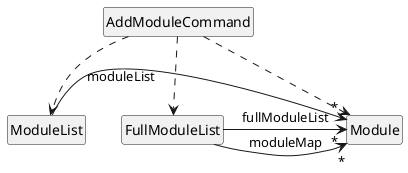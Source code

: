 @startuml
hide Circle
skinparam classAttributeIconSize 0

class Module
class ModuleList
class FullModuleList

ModuleList -> "*" Module : moduleList
FullModuleList -> "*" Module : fullModuleList
FullModuleList -> "*" Module : moduleMap

hide members

class AddModuleCommand
AddModuleCommand ..> Module
AddModuleCommand ..> ModuleList
AddModuleCommand ..> FullModuleList
@enduml
